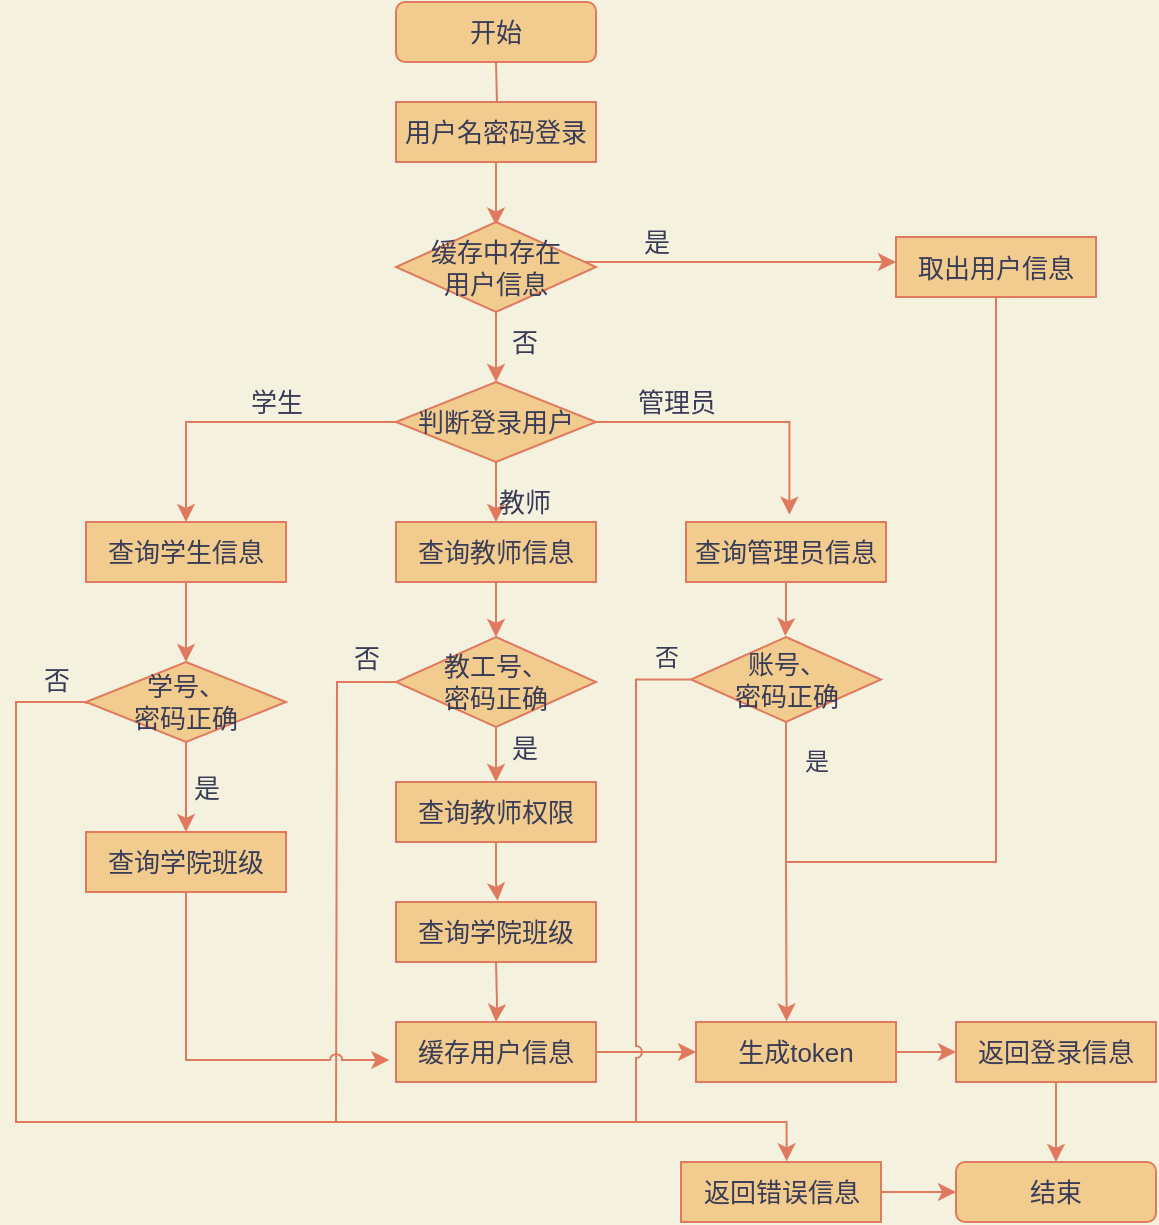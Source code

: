 <mxfile version="18.0.6" type="device"><diagram id="RtccweRBV65OjcW06HMr" name="第 1 页"><mxGraphModel dx="1102" dy="844" grid="1" gridSize="10" guides="1" tooltips="1" connect="0" arrows="1" fold="1" page="1" pageScale="1" pageWidth="827" pageHeight="1169" background="#F4F1DE" math="0" shadow="0"><root><mxCell id="0"/><mxCell id="1" parent="0"/><mxCell id="-qk7U8H7mO4a1IQyjf6m-3" value="" style="edgeStyle=orthogonalEdgeStyle;rounded=0;orthogonalLoop=1;jettySize=auto;html=1;strokeColor=#E07A5F;fontColor=#393C56;labelBackgroundColor=#F4F1DE;fontSize=13;" parent="1" target="-qk7U8H7mO4a1IQyjf6m-2" edge="1"><mxGeometry relative="1" as="geometry"><mxPoint x="380" y="120" as="sourcePoint"/></mxGeometry></mxCell><mxCell id="-qk7U8H7mO4a1IQyjf6m-8" value="" style="edgeStyle=orthogonalEdgeStyle;rounded=0;orthogonalLoop=1;jettySize=auto;html=1;strokeColor=#E07A5F;fontColor=#393C56;entryX=0.5;entryY=0.04;entryDx=0;entryDy=0;entryPerimeter=0;labelBackgroundColor=#F4F1DE;fontSize=13;" parent="1" source="-qk7U8H7mO4a1IQyjf6m-2" target="-qk7U8H7mO4a1IQyjf6m-4" edge="1"><mxGeometry relative="1" as="geometry"><mxPoint x="380" y="190" as="targetPoint"/></mxGeometry></mxCell><mxCell id="-qk7U8H7mO4a1IQyjf6m-2" value="用户名密码登录" style="whiteSpace=wrap;html=1;strokeWidth=1;fillColor=#F2CC8F;strokeColor=#E07A5F;fontColor=#393C56;fontSize=13;" parent="1" vertex="1"><mxGeometry x="330" y="140" width="100" height="30" as="geometry"/></mxCell><mxCell id="-qk7U8H7mO4a1IQyjf6m-10" value="" style="edgeStyle=orthogonalEdgeStyle;rounded=0;orthogonalLoop=1;jettySize=auto;html=1;strokeColor=#E07A5F;fontColor=#393C56;labelBackgroundColor=#F4F1DE;fontSize=13;" parent="1" source="-qk7U8H7mO4a1IQyjf6m-4" target="-qk7U8H7mO4a1IQyjf6m-9" edge="1"><mxGeometry relative="1" as="geometry"><Array as="points"><mxPoint x="470" y="220"/><mxPoint x="470" y="220"/></Array></mxGeometry></mxCell><mxCell id="-qk7U8H7mO4a1IQyjf6m-19" value="" style="edgeStyle=orthogonalEdgeStyle;rounded=0;orthogonalLoop=1;jettySize=auto;html=1;strokeColor=#E07A5F;fontColor=#393C56;labelBackgroundColor=#F4F1DE;fontSize=13;" parent="1" source="-qk7U8H7mO4a1IQyjf6m-4" edge="1"><mxGeometry relative="1" as="geometry"><mxPoint x="380" y="280" as="targetPoint"/></mxGeometry></mxCell><mxCell id="-qk7U8H7mO4a1IQyjf6m-4" value="缓存中存在&lt;br style=&quot;font-size: 13px;&quot;&gt;用户信息" style="rhombus;whiteSpace=wrap;html=1;strokeWidth=1;fillColor=#F2CC8F;strokeColor=#E07A5F;fontColor=#393C56;fontSize=13;" parent="1" vertex="1"><mxGeometry x="330" y="200" width="100" height="45" as="geometry"/></mxCell><mxCell id="U2kUqRt-Uyk_e1biYcVt-2" value="" style="edgeStyle=orthogonalEdgeStyle;rounded=0;orthogonalLoop=1;jettySize=auto;html=1;endArrow=none;endFill=0;labelBackgroundColor=#F4F1DE;strokeColor=#E07A5F;fontColor=#393C56;" edge="1" parent="1" source="-qk7U8H7mO4a1IQyjf6m-9"><mxGeometry relative="1" as="geometry"><mxPoint x="525" y="520" as="targetPoint"/><Array as="points"><mxPoint x="630" y="520"/></Array></mxGeometry></mxCell><mxCell id="-qk7U8H7mO4a1IQyjf6m-9" value="取出用户信息" style="whiteSpace=wrap;html=1;strokeWidth=1;fillColor=#F2CC8F;strokeColor=#E07A5F;fontColor=#393C56;fontSize=13;" parent="1" vertex="1"><mxGeometry x="580" y="207.5" width="100" height="30" as="geometry"/></mxCell><mxCell id="-qk7U8H7mO4a1IQyjf6m-11" value="是" style="text;html=1;align=center;verticalAlign=middle;resizable=0;points=[];autosize=1;strokeColor=none;fillColor=none;fontColor=#393C56;fontSize=13;" parent="1" vertex="1"><mxGeometry x="445" y="200" width="30" height="20" as="geometry"/></mxCell><mxCell id="-qk7U8H7mO4a1IQyjf6m-49" value="" style="edgeStyle=orthogonalEdgeStyle;rounded=0;orthogonalLoop=1;jettySize=auto;html=1;strokeColor=#E07A5F;fontColor=#393C56;labelBackgroundColor=#F4F1DE;fontSize=13;" parent="1" source="-qk7U8H7mO4a1IQyjf6m-12" target="-qk7U8H7mO4a1IQyjf6m-15" edge="1"><mxGeometry relative="1" as="geometry"/></mxCell><mxCell id="-qk7U8H7mO4a1IQyjf6m-12" value="生成token" style="whiteSpace=wrap;html=1;strokeWidth=1;fillColor=#F2CC8F;strokeColor=#E07A5F;fontColor=#393C56;fontSize=13;" parent="1" vertex="1"><mxGeometry x="480" y="600" width="100" height="30" as="geometry"/></mxCell><mxCell id="N5TSZJVfEdbcqR9LMg7V-15" value="" style="edgeStyle=orthogonalEdgeStyle;curved=0;rounded=1;sketch=0;orthogonalLoop=1;jettySize=auto;html=1;fontColor=#393C56;strokeColor=#E07A5F;fillColor=#F2CC8F;labelBackgroundColor=#F4F1DE;fontSize=13;" parent="1" source="-qk7U8H7mO4a1IQyjf6m-15" target="N5TSZJVfEdbcqR9LMg7V-14" edge="1"><mxGeometry relative="1" as="geometry"/></mxCell><mxCell id="-qk7U8H7mO4a1IQyjf6m-15" value="返回登录信息" style="whiteSpace=wrap;html=1;strokeWidth=1;fillColor=#F2CC8F;strokeColor=#E07A5F;fontColor=#393C56;fontSize=13;" parent="1" vertex="1"><mxGeometry x="610" y="600" width="100" height="30" as="geometry"/></mxCell><mxCell id="-qk7U8H7mO4a1IQyjf6m-20" value="否" style="text;html=1;align=center;verticalAlign=middle;resizable=0;points=[];autosize=1;strokeColor=none;fillColor=none;fontColor=#393C56;fontSize=13;" parent="1" vertex="1"><mxGeometry x="379" y="250" width="30" height="20" as="geometry"/></mxCell><mxCell id="-qk7U8H7mO4a1IQyjf6m-25" value="" style="edgeStyle=orthogonalEdgeStyle;rounded=0;orthogonalLoop=1;jettySize=auto;html=1;strokeColor=#E07A5F;fontColor=#393C56;labelBackgroundColor=#F4F1DE;fontSize=13;" parent="1" source="-qk7U8H7mO4a1IQyjf6m-21" edge="1"><mxGeometry relative="1" as="geometry"><mxPoint x="380" y="350" as="targetPoint"/></mxGeometry></mxCell><mxCell id="-qk7U8H7mO4a1IQyjf6m-37" value="" style="edgeStyle=orthogonalEdgeStyle;rounded=0;orthogonalLoop=1;jettySize=auto;html=1;strokeColor=#E07A5F;fontColor=#393C56;labelBackgroundColor=#F4F1DE;fontSize=13;" parent="1" source="-qk7U8H7mO4a1IQyjf6m-21" target="-qk7U8H7mO4a1IQyjf6m-36" edge="1"><mxGeometry relative="1" as="geometry"/></mxCell><mxCell id="N5TSZJVfEdbcqR9LMg7V-5" value="" style="edgeStyle=orthogonalEdgeStyle;rounded=0;orthogonalLoop=1;jettySize=auto;html=1;endArrow=classic;endFill=1;sourcePerimeterSpacing=-9;targetPerimeterSpacing=5;strokeColor=#E07A5F;fontColor=#393C56;labelBackgroundColor=#F4F1DE;fontSize=13;entryX=0.517;entryY=-0.122;entryDx=0;entryDy=0;entryPerimeter=0;" parent="1" source="-qk7U8H7mO4a1IQyjf6m-21" target="N5TSZJVfEdbcqR9LMg7V-4" edge="1"><mxGeometry relative="1" as="geometry"/></mxCell><mxCell id="-qk7U8H7mO4a1IQyjf6m-21" value="判断登录用户" style="rhombus;whiteSpace=wrap;html=1;strokeWidth=1;fillColor=#F2CC8F;strokeColor=#E07A5F;fontColor=#393C56;fontSize=13;" parent="1" vertex="1"><mxGeometry x="330" y="280" width="100" height="40" as="geometry"/></mxCell><mxCell id="-qk7U8H7mO4a1IQyjf6m-27" value="" style="edgeStyle=orthogonalEdgeStyle;rounded=0;orthogonalLoop=1;jettySize=auto;html=1;strokeColor=#E07A5F;fontColor=#393C56;labelBackgroundColor=#F4F1DE;fontSize=13;" parent="1" source="-qk7U8H7mO4a1IQyjf6m-24" target="-qk7U8H7mO4a1IQyjf6m-26" edge="1"><mxGeometry relative="1" as="geometry"/></mxCell><mxCell id="-qk7U8H7mO4a1IQyjf6m-59" value="" style="edgeStyle=orthogonalEdgeStyle;rounded=0;orthogonalLoop=1;jettySize=auto;html=1;strokeColor=#E07A5F;fontColor=#393C56;endArrow=none;endFill=0;labelBackgroundColor=#F4F1DE;fontSize=13;jumpStyle=line;" parent="1" source="-qk7U8H7mO4a1IQyjf6m-24" edge="1"><mxGeometry relative="1" as="geometry"><mxPoint x="300" y="650" as="targetPoint"/></mxGeometry></mxCell><mxCell id="-qk7U8H7mO4a1IQyjf6m-24" value="教工号、&lt;br style=&quot;font-size: 13px;&quot;&gt;密码正确" style="rhombus;whiteSpace=wrap;html=1;strokeWidth=1;fillColor=#F2CC8F;strokeColor=#E07A5F;fontColor=#393C56;fontSize=13;" parent="1" vertex="1"><mxGeometry x="330" y="407.5" width="100" height="45" as="geometry"/></mxCell><mxCell id="-qk7U8H7mO4a1IQyjf6m-51" value="" style="edgeStyle=orthogonalEdgeStyle;rounded=0;orthogonalLoop=1;jettySize=auto;html=1;strokeColor=#E07A5F;fontColor=#393C56;labelBackgroundColor=#F4F1DE;fontSize=13;" parent="1" target="-qk7U8H7mO4a1IQyjf6m-43" edge="1"><mxGeometry relative="1" as="geometry"><mxPoint x="380" y="570" as="sourcePoint"/></mxGeometry></mxCell><mxCell id="N5TSZJVfEdbcqR9LMg7V-3" value="" style="edgeStyle=orthogonalEdgeStyle;rounded=0;orthogonalLoop=1;jettySize=auto;html=1;endArrow=classic;endFill=1;sourcePerimeterSpacing=-9;targetPerimeterSpacing=5;entryX=0.508;entryY=-0.02;entryDx=0;entryDy=0;entryPerimeter=0;strokeColor=#E07A5F;fontColor=#393C56;labelBackgroundColor=#F4F1DE;fontSize=13;" parent="1" source="-qk7U8H7mO4a1IQyjf6m-26" target="N5TSZJVfEdbcqR9LMg7V-1" edge="1"><mxGeometry relative="1" as="geometry"/></mxCell><mxCell id="-qk7U8H7mO4a1IQyjf6m-26" value="查询教师权限" style="whiteSpace=wrap;html=1;strokeWidth=1;fillColor=#F2CC8F;strokeColor=#E07A5F;fontColor=#393C56;fontSize=13;" parent="1" vertex="1"><mxGeometry x="330" y="480" width="100" height="30" as="geometry"/></mxCell><mxCell id="-qk7U8H7mO4a1IQyjf6m-28" value="是" style="text;html=1;align=center;verticalAlign=middle;resizable=0;points=[];autosize=1;strokeColor=none;fillColor=none;fontColor=#393C56;fontSize=13;" parent="1" vertex="1"><mxGeometry x="379" y="452.5" width="30" height="20" as="geometry"/></mxCell><mxCell id="-qk7U8H7mO4a1IQyjf6m-41" value="" style="edgeStyle=orthogonalEdgeStyle;rounded=0;orthogonalLoop=1;jettySize=auto;html=1;strokeColor=#E07A5F;fontColor=#393C56;labelBackgroundColor=#F4F1DE;fontSize=13;" parent="1" source="-qk7U8H7mO4a1IQyjf6m-36" target="-qk7U8H7mO4a1IQyjf6m-40" edge="1"><mxGeometry relative="1" as="geometry"/></mxCell><mxCell id="-qk7U8H7mO4a1IQyjf6m-36" value="查询学生信息" style="whiteSpace=wrap;html=1;strokeWidth=1;fillColor=#F2CC8F;strokeColor=#E07A5F;fontColor=#393C56;fontSize=13;" parent="1" vertex="1"><mxGeometry x="175" y="350" width="100" height="30" as="geometry"/></mxCell><mxCell id="-qk7U8H7mO4a1IQyjf6m-39" value="" style="edgeStyle=orthogonalEdgeStyle;rounded=0;orthogonalLoop=1;jettySize=auto;html=1;strokeColor=#E07A5F;fontColor=#393C56;labelBackgroundColor=#F4F1DE;fontSize=13;" parent="1" source="-qk7U8H7mO4a1IQyjf6m-38" target="-qk7U8H7mO4a1IQyjf6m-24" edge="1"><mxGeometry relative="1" as="geometry"/></mxCell><mxCell id="-qk7U8H7mO4a1IQyjf6m-38" value="查询教师信息" style="whiteSpace=wrap;html=1;strokeWidth=1;fillColor=#F2CC8F;strokeColor=#E07A5F;fontColor=#393C56;fontSize=13;" parent="1" vertex="1"><mxGeometry x="330" y="350" width="100" height="30" as="geometry"/></mxCell><mxCell id="-qk7U8H7mO4a1IQyjf6m-54" value="" style="edgeStyle=orthogonalEdgeStyle;rounded=0;orthogonalLoop=1;jettySize=auto;html=1;strokeColor=#E07A5F;fontColor=#393C56;exitX=0.002;exitY=0.525;exitDx=0;exitDy=0;exitPerimeter=0;targetPerimeterSpacing=5;sourcePerimeterSpacing=-9;labelBackgroundColor=#F4F1DE;fontSize=13;entryX=0.528;entryY=-0.011;entryDx=0;entryDy=0;entryPerimeter=0;" parent="1" source="-qk7U8H7mO4a1IQyjf6m-40" target="-qk7U8H7mO4a1IQyjf6m-55" edge="1"><mxGeometry relative="1" as="geometry"><mxPoint x="330" y="670" as="targetPoint"/><Array as="points"><mxPoint x="175" y="440"/><mxPoint x="140" y="440"/><mxPoint x="140" y="650"/><mxPoint x="525" y="650"/></Array></mxGeometry></mxCell><mxCell id="U2kUqRt-Uyk_e1biYcVt-4" value="" style="edgeStyle=orthogonalEdgeStyle;curved=0;rounded=1;sketch=0;jumpStyle=arc;orthogonalLoop=1;jettySize=auto;html=1;fontColor=#393C56;strokeColor=#E07A5F;fillColor=#F2CC8F;" edge="1" parent="1" source="-qk7U8H7mO4a1IQyjf6m-40" target="U2kUqRt-Uyk_e1biYcVt-3"><mxGeometry relative="1" as="geometry"/></mxCell><mxCell id="-qk7U8H7mO4a1IQyjf6m-40" value="学号、&lt;br style=&quot;font-size: 13px;&quot;&gt;密码正确" style="rhombus;whiteSpace=wrap;html=1;strokeWidth=1;fillColor=#F2CC8F;strokeColor=#E07A5F;fontColor=#393C56;fontSize=13;" parent="1" vertex="1"><mxGeometry x="175" y="420" width="100" height="40" as="geometry"/></mxCell><mxCell id="-qk7U8H7mO4a1IQyjf6m-48" value="" style="edgeStyle=orthogonalEdgeStyle;rounded=0;orthogonalLoop=1;jettySize=auto;html=1;strokeColor=#E07A5F;fontColor=#393C56;labelBackgroundColor=#F4F1DE;fontSize=13;" parent="1" source="-qk7U8H7mO4a1IQyjf6m-43" target="-qk7U8H7mO4a1IQyjf6m-12" edge="1"><mxGeometry relative="1" as="geometry"/></mxCell><mxCell id="-qk7U8H7mO4a1IQyjf6m-43" value="缓存用户信息" style="whiteSpace=wrap;html=1;strokeWidth=1;fillColor=#F2CC8F;strokeColor=#E07A5F;fontColor=#393C56;fontSize=13;" parent="1" vertex="1"><mxGeometry x="330" y="600" width="100" height="30" as="geometry"/></mxCell><mxCell id="-qk7U8H7mO4a1IQyjf6m-52" value="是" style="text;html=1;align=center;verticalAlign=middle;resizable=0;points=[];autosize=1;strokeColor=none;fillColor=none;fontColor=#393C56;fontSize=13;" parent="1" vertex="1"><mxGeometry x="220" y="472.5" width="30" height="20" as="geometry"/></mxCell><mxCell id="N5TSZJVfEdbcqR9LMg7V-16" value="" style="edgeStyle=orthogonalEdgeStyle;curved=0;rounded=1;sketch=0;orthogonalLoop=1;jettySize=auto;html=1;fontColor=#393C56;strokeColor=#E07A5F;fillColor=#F2CC8F;labelBackgroundColor=#F4F1DE;fontSize=13;" parent="1" source="-qk7U8H7mO4a1IQyjf6m-55" target="N5TSZJVfEdbcqR9LMg7V-14" edge="1"><mxGeometry relative="1" as="geometry"/></mxCell><mxCell id="-qk7U8H7mO4a1IQyjf6m-55" value="返回错误信息" style="whiteSpace=wrap;html=1;strokeWidth=1;fillColor=#F2CC8F;strokeColor=#E07A5F;fontColor=#393C56;fontSize=13;" parent="1" vertex="1"><mxGeometry x="472.5" y="670" width="100" height="30" as="geometry"/></mxCell><mxCell id="-qk7U8H7mO4a1IQyjf6m-60" value="否" style="text;html=1;align=center;verticalAlign=middle;resizable=0;points=[];autosize=1;strokeColor=none;fillColor=none;fontColor=#393C56;fontSize=13;" parent="1" vertex="1"><mxGeometry x="300" y="407.5" width="30" height="20" as="geometry"/></mxCell><mxCell id="-qk7U8H7mO4a1IQyjf6m-61" value="否" style="text;html=1;align=center;verticalAlign=middle;resizable=0;points=[];autosize=1;strokeColor=none;fillColor=none;fontColor=#393C56;fontSize=13;" parent="1" vertex="1"><mxGeometry x="145" y="418.75" width="30" height="20" as="geometry"/></mxCell><mxCell id="-qk7U8H7mO4a1IQyjf6m-62" value="教师" style="text;html=1;align=center;verticalAlign=middle;resizable=0;points=[];autosize=1;strokeColor=none;fillColor=none;fontColor=#393C56;fontSize=13;" parent="1" vertex="1"><mxGeometry x="374" y="330" width="40" height="20" as="geometry"/></mxCell><mxCell id="-qk7U8H7mO4a1IQyjf6m-63" value="学生" style="text;html=1;align=center;verticalAlign=middle;resizable=0;points=[];autosize=1;strokeColor=none;fillColor=none;fontColor=#393C56;fontSize=13;" parent="1" vertex="1"><mxGeometry x="250" y="280" width="40" height="20" as="geometry"/></mxCell><mxCell id="N5TSZJVfEdbcqR9LMg7V-1" value="查询学院班级" style="whiteSpace=wrap;html=1;strokeWidth=1;fillColor=#F2CC8F;strokeColor=#E07A5F;fontColor=#393C56;fontSize=13;" parent="1" vertex="1"><mxGeometry x="330" y="540" width="100" height="30" as="geometry"/></mxCell><mxCell id="N5TSZJVfEdbcqR9LMg7V-8" value="" style="edgeStyle=orthogonalEdgeStyle;rounded=0;orthogonalLoop=1;jettySize=auto;html=1;endArrow=classic;endFill=1;sourcePerimeterSpacing=-9;targetPerimeterSpacing=5;strokeColor=#E07A5F;fontColor=#393C56;labelBackgroundColor=#F4F1DE;fontSize=13;entryX=0.496;entryY=-0.012;entryDx=0;entryDy=0;entryPerimeter=0;" parent="1" source="N5TSZJVfEdbcqR9LMg7V-4" target="N5TSZJVfEdbcqR9LMg7V-7" edge="1"><mxGeometry relative="1" as="geometry"/></mxCell><mxCell id="N5TSZJVfEdbcqR9LMg7V-4" value="查询管理员信息" style="whiteSpace=wrap;html=1;fontColor=#393C56;strokeColor=#E07A5F;strokeWidth=1;fillColor=#F2CC8F;fontSize=13;" parent="1" vertex="1"><mxGeometry x="475" y="350" width="100" height="30" as="geometry"/></mxCell><mxCell id="N5TSZJVfEdbcqR9LMg7V-6" value="管理员" style="text;html=1;align=center;verticalAlign=middle;resizable=0;points=[];autosize=1;strokeColor=none;fillColor=none;fontColor=#393C56;fontSize=13;" parent="1" vertex="1"><mxGeometry x="445" y="280" width="50" height="20" as="geometry"/></mxCell><mxCell id="N5TSZJVfEdbcqR9LMg7V-11" value="" style="edgeStyle=orthogonalEdgeStyle;rounded=0;orthogonalLoop=1;jettySize=auto;html=1;endArrow=classic;endFill=1;sourcePerimeterSpacing=-9;targetPerimeterSpacing=5;strokeColor=#E07A5F;fontColor=#393C56;labelBackgroundColor=#F4F1DE;fontSize=13;entryX=0.453;entryY=-0.011;entryDx=0;entryDy=0;entryPerimeter=0;" parent="1" source="N5TSZJVfEdbcqR9LMg7V-7" edge="1" target="-qk7U8H7mO4a1IQyjf6m-12"><mxGeometry relative="1" as="geometry"><mxPoint x="525" y="580" as="targetPoint"/></mxGeometry></mxCell><mxCell id="U2kUqRt-Uyk_e1biYcVt-7" value="" style="edgeStyle=orthogonalEdgeStyle;rounded=0;sketch=0;jumpStyle=arc;orthogonalLoop=1;jettySize=auto;html=1;fontColor=#393C56;strokeColor=#E07A5F;fillColor=#F2CC8F;endArrow=none;endFill=0;" edge="1" parent="1" source="N5TSZJVfEdbcqR9LMg7V-7"><mxGeometry relative="1" as="geometry"><mxPoint x="460" y="650" as="targetPoint"/><Array as="points"><mxPoint x="450" y="429"/><mxPoint x="450" y="650"/></Array></mxGeometry></mxCell><mxCell id="N5TSZJVfEdbcqR9LMg7V-7" value="账号、&lt;br style=&quot;font-size: 13px;&quot;&gt;密码正确" style="rhombus;whiteSpace=wrap;html=1;fontColor=#393C56;strokeColor=#E07A5F;strokeWidth=1;fillColor=#F2CC8F;fontSize=13;" parent="1" vertex="1"><mxGeometry x="477.5" y="407.5" width="95" height="42.5" as="geometry"/></mxCell><mxCell id="N5TSZJVfEdbcqR9LMg7V-13" value="开始" style="rounded=1;whiteSpace=wrap;html=1;sketch=0;fontColor=#393C56;strokeColor=#E07A5F;fillColor=#F2CC8F;fontSize=13;" parent="1" vertex="1"><mxGeometry x="330" y="90" width="100" height="30" as="geometry"/></mxCell><mxCell id="N5TSZJVfEdbcqR9LMg7V-14" value="结束" style="rounded=1;whiteSpace=wrap;html=1;sketch=0;fontColor=#393C56;strokeColor=#E07A5F;fillColor=#F2CC8F;fontSize=13;" parent="1" vertex="1"><mxGeometry x="610" y="670" width="100" height="30" as="geometry"/></mxCell><mxCell id="U2kUqRt-Uyk_e1biYcVt-6" value="" style="edgeStyle=orthogonalEdgeStyle;rounded=0;sketch=0;jumpStyle=arc;orthogonalLoop=1;jettySize=auto;html=1;fontColor=#393C56;strokeColor=#E07A5F;fillColor=#F2CC8F;entryX=-0.033;entryY=0.633;entryDx=0;entryDy=0;entryPerimeter=0;" edge="1" parent="1" source="U2kUqRt-Uyk_e1biYcVt-3" target="-qk7U8H7mO4a1IQyjf6m-43"><mxGeometry relative="1" as="geometry"><mxPoint x="230" y="620" as="targetPoint"/><Array as="points"><mxPoint x="225" y="619"/></Array></mxGeometry></mxCell><mxCell id="U2kUqRt-Uyk_e1biYcVt-3" value="查询学院班级" style="whiteSpace=wrap;html=1;strokeWidth=1;fillColor=#F2CC8F;strokeColor=#E07A5F;fontColor=#393C56;fontSize=13;" vertex="1" parent="1"><mxGeometry x="175" y="505" width="100" height="30" as="geometry"/></mxCell><mxCell id="U2kUqRt-Uyk_e1biYcVt-8" value="否" style="text;html=1;align=center;verticalAlign=middle;resizable=0;points=[];autosize=1;strokeColor=none;fillColor=none;fontColor=#393C56;" vertex="1" parent="1"><mxGeometry x="450" y="407.5" width="30" height="20" as="geometry"/></mxCell><mxCell id="U2kUqRt-Uyk_e1biYcVt-9" value="是" style="text;html=1;align=center;verticalAlign=middle;resizable=0;points=[];autosize=1;strokeColor=none;fillColor=none;fontColor=#393C56;" vertex="1" parent="1"><mxGeometry x="525" y="460" width="30" height="20" as="geometry"/></mxCell></root></mxGraphModel></diagram></mxfile>